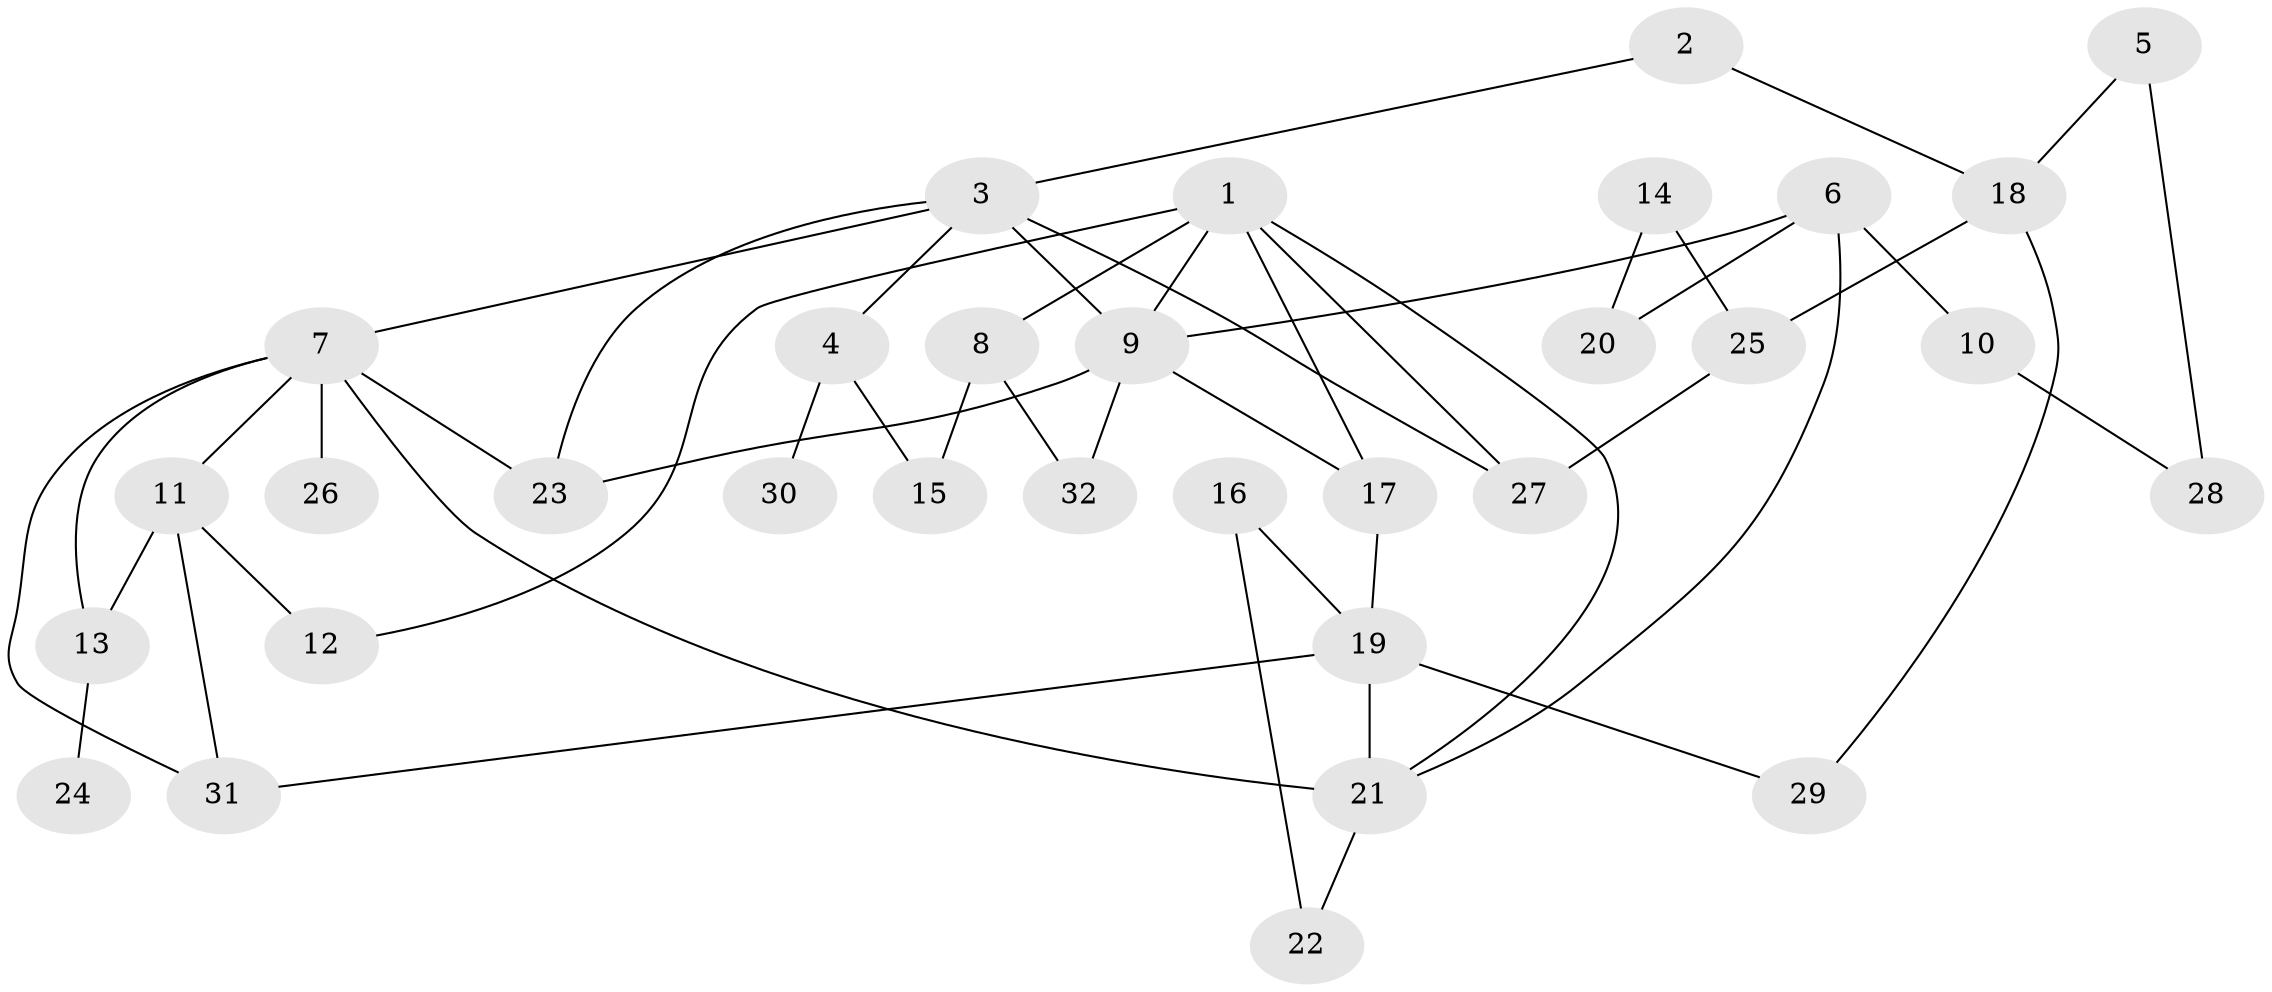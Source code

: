 // original degree distribution, {7: 0.031746031746031744, 6: 0.06349206349206349, 5: 0.047619047619047616, 3: 0.2222222222222222, 1: 0.2698412698412698, 2: 0.3492063492063492, 4: 0.015873015873015872}
// Generated by graph-tools (version 1.1) at 2025/36/03/04/25 23:36:13]
// undirected, 32 vertices, 49 edges
graph export_dot {
  node [color=gray90,style=filled];
  1;
  2;
  3;
  4;
  5;
  6;
  7;
  8;
  9;
  10;
  11;
  12;
  13;
  14;
  15;
  16;
  17;
  18;
  19;
  20;
  21;
  22;
  23;
  24;
  25;
  26;
  27;
  28;
  29;
  30;
  31;
  32;
  1 -- 8 [weight=1.0];
  1 -- 9 [weight=1.0];
  1 -- 12 [weight=1.0];
  1 -- 17 [weight=1.0];
  1 -- 21 [weight=1.0];
  1 -- 27 [weight=1.0];
  2 -- 3 [weight=1.0];
  2 -- 18 [weight=1.0];
  3 -- 4 [weight=1.0];
  3 -- 7 [weight=1.0];
  3 -- 9 [weight=1.0];
  3 -- 23 [weight=1.0];
  3 -- 27 [weight=1.0];
  4 -- 15 [weight=1.0];
  4 -- 30 [weight=1.0];
  5 -- 18 [weight=1.0];
  5 -- 28 [weight=1.0];
  6 -- 9 [weight=1.0];
  6 -- 10 [weight=1.0];
  6 -- 20 [weight=1.0];
  6 -- 21 [weight=1.0];
  7 -- 11 [weight=1.0];
  7 -- 13 [weight=1.0];
  7 -- 21 [weight=1.0];
  7 -- 23 [weight=1.0];
  7 -- 26 [weight=1.0];
  7 -- 31 [weight=1.0];
  8 -- 15 [weight=1.0];
  8 -- 32 [weight=1.0];
  9 -- 17 [weight=1.0];
  9 -- 23 [weight=1.0];
  9 -- 32 [weight=1.0];
  10 -- 28 [weight=1.0];
  11 -- 12 [weight=1.0];
  11 -- 13 [weight=1.0];
  11 -- 31 [weight=1.0];
  13 -- 24 [weight=1.0];
  14 -- 20 [weight=1.0];
  14 -- 25 [weight=1.0];
  16 -- 19 [weight=1.0];
  16 -- 22 [weight=1.0];
  17 -- 19 [weight=1.0];
  18 -- 25 [weight=1.0];
  18 -- 29 [weight=1.0];
  19 -- 21 [weight=1.0];
  19 -- 29 [weight=1.0];
  19 -- 31 [weight=1.0];
  21 -- 22 [weight=1.0];
  25 -- 27 [weight=1.0];
}
